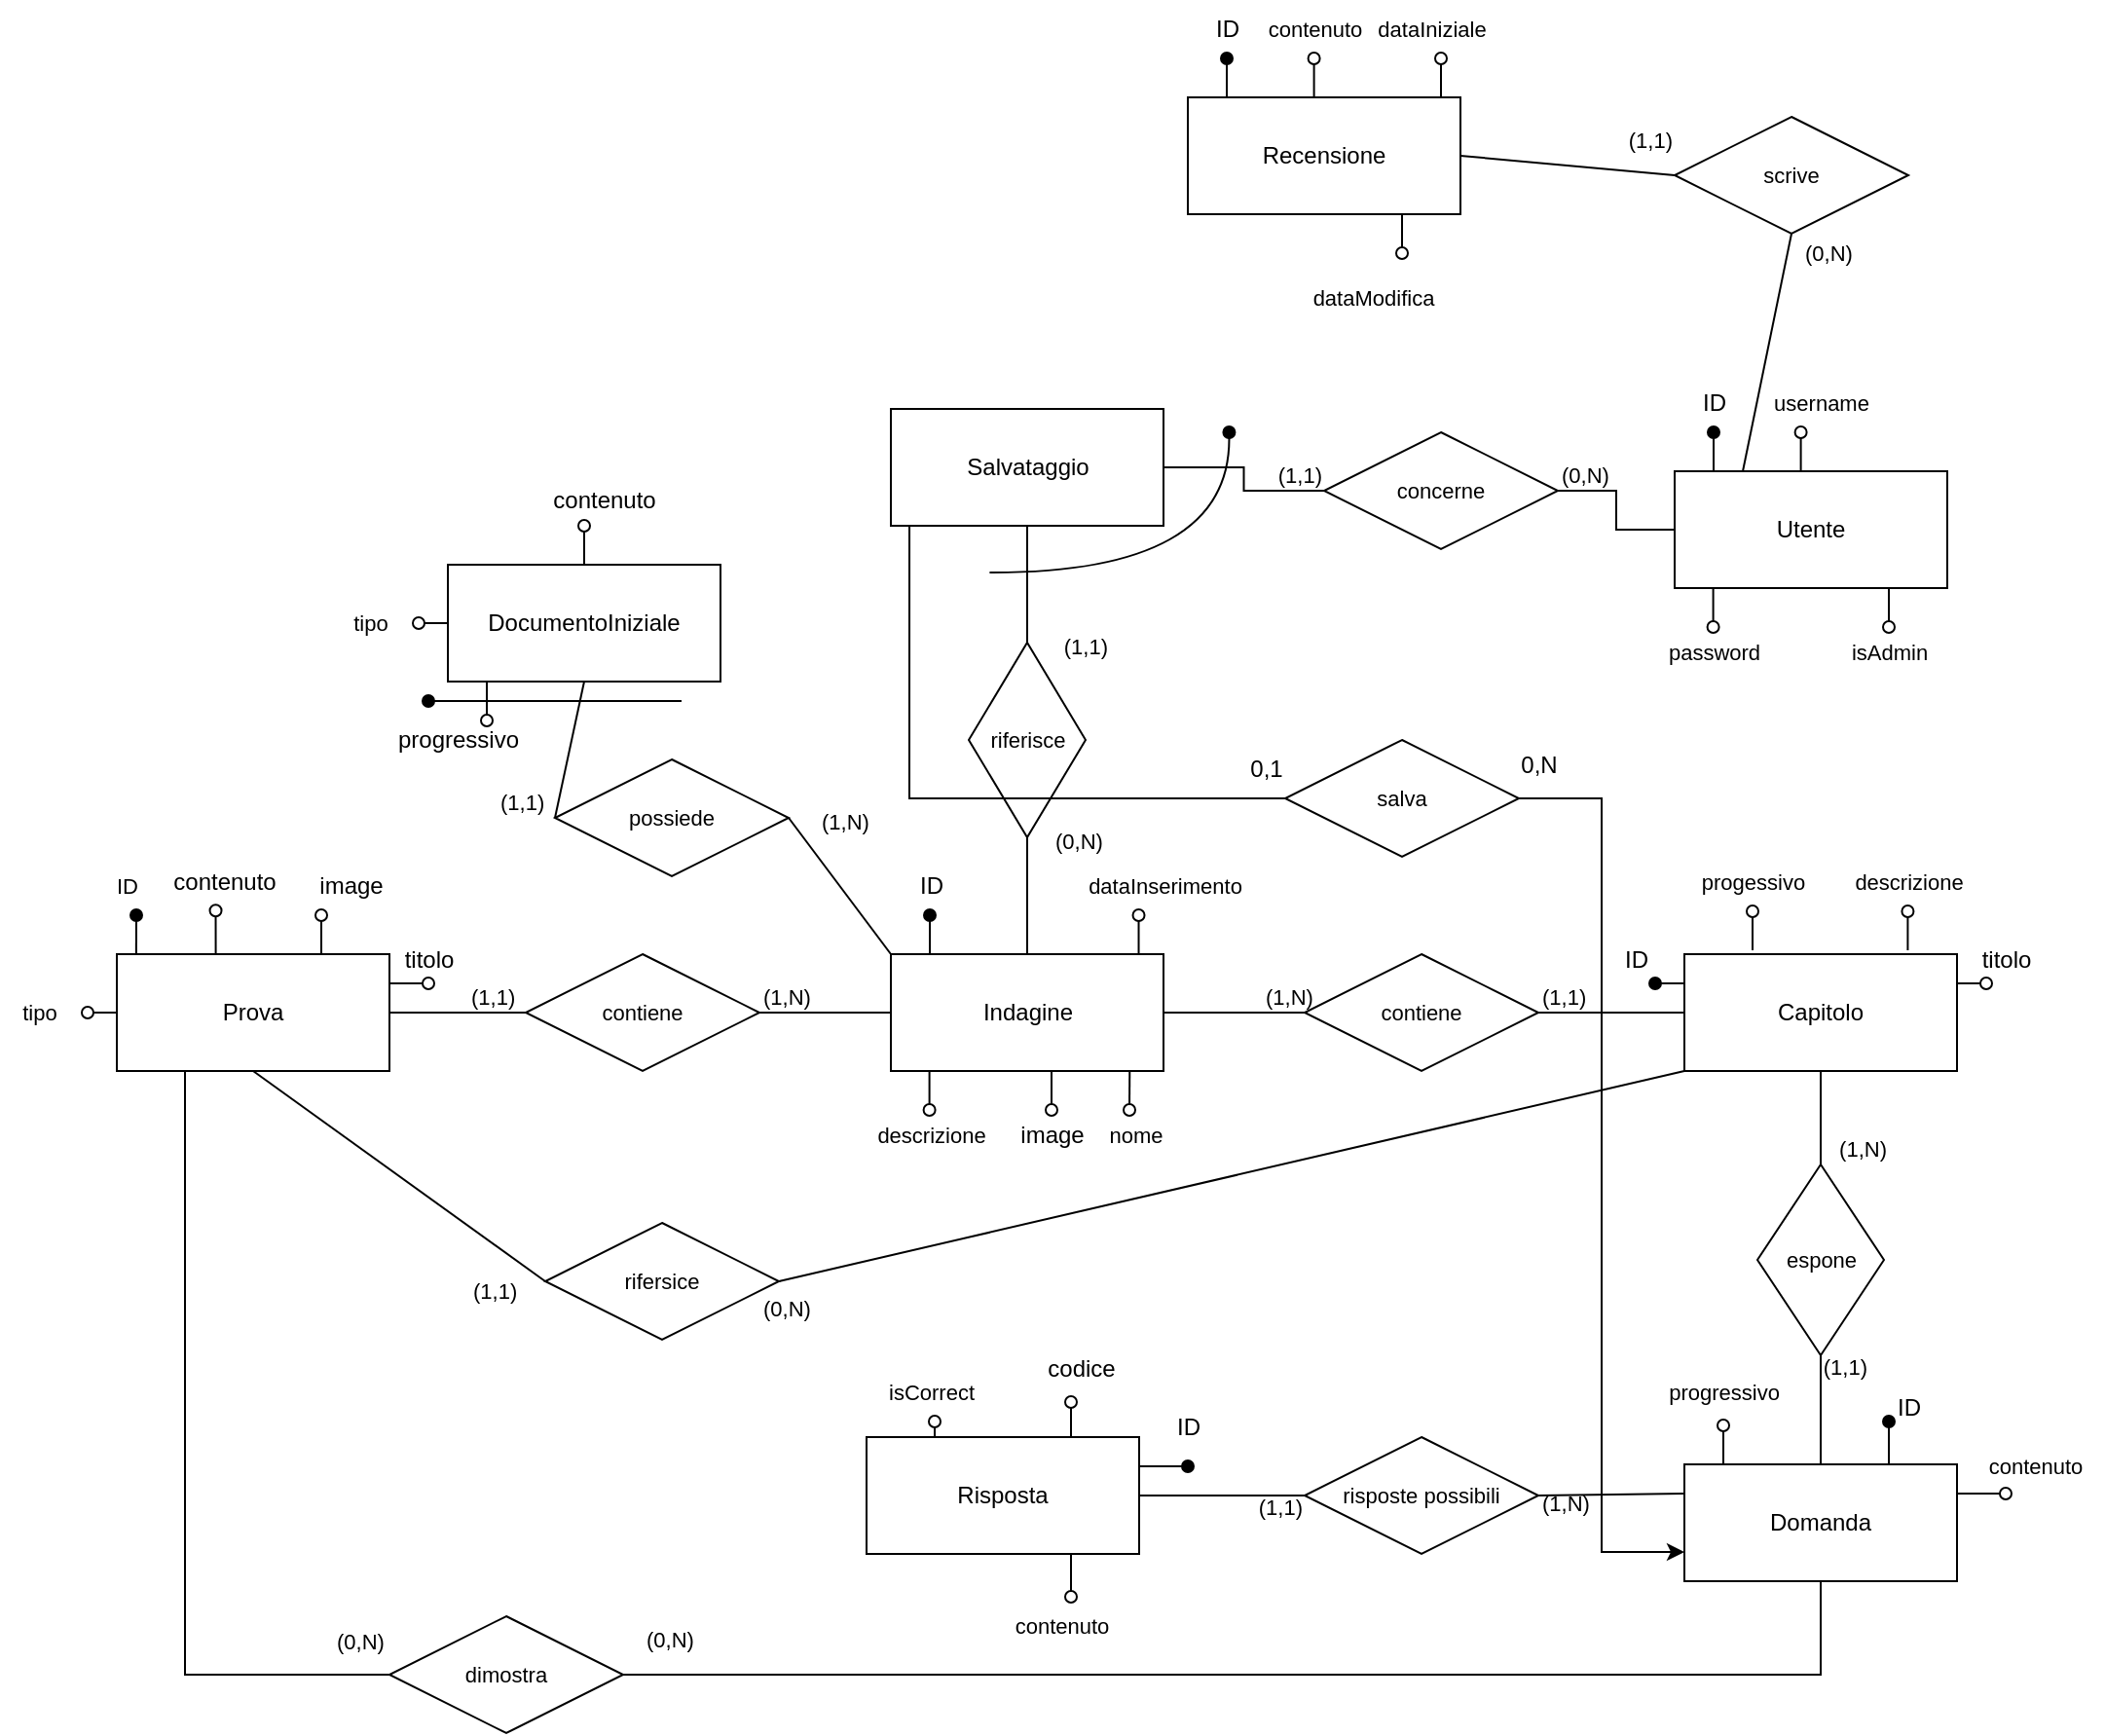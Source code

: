 <mxfile version="22.1.18" type="device">
  <diagram id="R2lEEEUBdFMjLlhIrx00" name="Page-1">
    <mxGraphModel dx="2355" dy="789" grid="1" gridSize="10" guides="1" tooltips="1" connect="1" arrows="1" fold="1" page="1" pageScale="1" pageWidth="850" pageHeight="1100" background="none" math="0" shadow="0" extFonts="Permanent Marker^https://fonts.googleapis.com/css?family=Permanent+Marker">
      <root>
        <mxCell id="0" />
        <mxCell id="1" parent="0" />
        <mxCell id="n5HG0VBlZ2yqzzz-11y6-12" style="rounded=0;orthogonalLoop=1;jettySize=auto;html=1;endArrow=oval;endFill=1;" parent="1" edge="1">
          <mxGeometry relative="1" as="geometry">
            <mxPoint x="670" y="392" as="targetPoint" />
            <mxPoint x="670" y="412" as="sourcePoint" />
          </mxGeometry>
        </mxCell>
        <mxCell id="n5HG0VBlZ2yqzzz-11y6-1" value="Utente" style="whiteSpace=wrap;html=1;align=center;" parent="1" vertex="1">
          <mxGeometry x="650" y="412" width="140" height="60" as="geometry" />
        </mxCell>
        <mxCell id="n5HG0VBlZ2yqzzz-11y6-13" value="ID" style="text;html=1;align=center;verticalAlign=middle;resizable=0;points=[];autosize=1;strokeColor=none;fillColor=none;" parent="1" vertex="1">
          <mxGeometry x="650" y="362" width="40" height="30" as="geometry" />
        </mxCell>
        <mxCell id="n5HG0VBlZ2yqzzz-11y6-15" style="rounded=0;orthogonalLoop=1;jettySize=auto;html=1;endArrow=oval;endFill=0;" parent="1" edge="1">
          <mxGeometry relative="1" as="geometry">
            <mxPoint x="714.8" y="392" as="targetPoint" />
            <mxPoint x="714.8" y="412" as="sourcePoint" />
          </mxGeometry>
        </mxCell>
        <mxCell id="n5HG0VBlZ2yqzzz-11y6-17" value="username" style="text;html=1;align=center;verticalAlign=middle;resizable=0;points=[];autosize=1;strokeColor=none;fillColor=none;fontSize=11;fontFamily=Helvetica;fontColor=default;" parent="1" vertex="1">
          <mxGeometry x="690" y="362" width="70" height="30" as="geometry" />
        </mxCell>
        <mxCell id="n5HG0VBlZ2yqzzz-11y6-20" style="rounded=0;orthogonalLoop=1;jettySize=auto;html=1;endArrow=oval;endFill=0;" parent="1" edge="1">
          <mxGeometry relative="1" as="geometry">
            <mxPoint x="669.8" y="492" as="targetPoint" />
            <mxPoint x="669.8" y="472" as="sourcePoint" />
          </mxGeometry>
        </mxCell>
        <mxCell id="n5HG0VBlZ2yqzzz-11y6-21" value="&lt;div&gt;password&lt;/div&gt;" style="text;html=1;align=center;verticalAlign=middle;resizable=0;points=[];autosize=1;strokeColor=none;fillColor=none;fontSize=11;fontFamily=Helvetica;fontColor=default;" parent="1" vertex="1">
          <mxGeometry x="635" y="490" width="70" height="30" as="geometry" />
        </mxCell>
        <mxCell id="n5HG0VBlZ2yqzzz-11y6-22" style="rounded=0;orthogonalLoop=1;jettySize=auto;html=1;endArrow=oval;endFill=0;" parent="1" edge="1">
          <mxGeometry relative="1" as="geometry">
            <mxPoint x="760" y="492" as="targetPoint" />
            <mxPoint x="760" y="472" as="sourcePoint" />
          </mxGeometry>
        </mxCell>
        <mxCell id="n5HG0VBlZ2yqzzz-11y6-23" value="isAdmin" style="text;html=1;align=center;verticalAlign=middle;resizable=0;points=[];autosize=1;strokeColor=none;fillColor=none;fontSize=11;fontFamily=Helvetica;fontColor=default;" parent="1" vertex="1">
          <mxGeometry x="730" y="490" width="60" height="30" as="geometry" />
        </mxCell>
        <mxCell id="n5HG0VBlZ2yqzzz-11y6-24" style="rounded=0;orthogonalLoop=1;jettySize=auto;html=1;endArrow=oval;endFill=1;" parent="1" edge="1">
          <mxGeometry relative="1" as="geometry">
            <mxPoint x="267.5" y="640" as="targetPoint" />
            <mxPoint x="267.5" y="660" as="sourcePoint" />
          </mxGeometry>
        </mxCell>
        <mxCell id="48Uhid8N3wwzaHbuXOkJ-1" style="edgeStyle=orthogonalEdgeStyle;rounded=0;orthogonalLoop=1;jettySize=auto;html=1;exitX=0.5;exitY=1;exitDx=0;exitDy=0;endArrow=oval;endFill=0;" parent="1" source="n5HG0VBlZ2yqzzz-11y6-25" edge="1">
          <mxGeometry relative="1" as="geometry">
            <mxPoint x="330" y="740" as="targetPoint" />
          </mxGeometry>
        </mxCell>
        <mxCell id="n5HG0VBlZ2yqzzz-11y6-25" value="Indagine" style="whiteSpace=wrap;html=1;align=center;" parent="1" vertex="1">
          <mxGeometry x="247.5" y="660" width="140" height="60" as="geometry" />
        </mxCell>
        <mxCell id="n5HG0VBlZ2yqzzz-11y6-26" value="ID" style="text;html=1;align=center;verticalAlign=middle;resizable=0;points=[];autosize=1;strokeColor=none;fillColor=none;" parent="1" vertex="1">
          <mxGeometry x="247.5" y="610" width="40" height="30" as="geometry" />
        </mxCell>
        <mxCell id="n5HG0VBlZ2yqzzz-11y6-27" style="rounded=0;orthogonalLoop=1;jettySize=auto;html=1;endArrow=oval;endFill=0;exitX=0.876;exitY=0.997;exitDx=0;exitDy=0;exitPerimeter=0;" parent="1" source="n5HG0VBlZ2yqzzz-11y6-25" edge="1">
          <mxGeometry relative="1" as="geometry">
            <mxPoint x="370" y="740" as="targetPoint" />
            <mxPoint x="353" y="720" as="sourcePoint" />
          </mxGeometry>
        </mxCell>
        <mxCell id="n5HG0VBlZ2yqzzz-11y6-28" value="nome" style="text;html=1;align=center;verticalAlign=middle;resizable=0;points=[];autosize=1;strokeColor=none;fillColor=none;fontSize=11;fontFamily=Helvetica;fontColor=default;" parent="1" vertex="1">
          <mxGeometry x="347.5" y="738" width="50" height="30" as="geometry" />
        </mxCell>
        <mxCell id="n5HG0VBlZ2yqzzz-11y6-31" style="rounded=0;orthogonalLoop=1;jettySize=auto;html=1;endArrow=oval;endFill=0;" parent="1" edge="1">
          <mxGeometry relative="1" as="geometry">
            <mxPoint x="267.3" y="740" as="targetPoint" />
            <mxPoint x="267.3" y="720" as="sourcePoint" />
          </mxGeometry>
        </mxCell>
        <mxCell id="n5HG0VBlZ2yqzzz-11y6-32" value="descrizione" style="text;html=1;align=center;verticalAlign=middle;resizable=0;points=[];autosize=1;strokeColor=none;fillColor=none;fontSize=11;fontFamily=Helvetica;fontColor=default;" parent="1" vertex="1">
          <mxGeometry x="227.5" y="738" width="80" height="30" as="geometry" />
        </mxCell>
        <mxCell id="n5HG0VBlZ2yqzzz-11y6-33" style="rounded=0;orthogonalLoop=1;jettySize=auto;html=1;endArrow=oval;endFill=0;" parent="1" edge="1">
          <mxGeometry relative="1" as="geometry">
            <mxPoint x="374.76" y="640" as="targetPoint" />
            <mxPoint x="374.76" y="660" as="sourcePoint" />
          </mxGeometry>
        </mxCell>
        <mxCell id="n5HG0VBlZ2yqzzz-11y6-34" value="dataInserimento" style="text;html=1;align=center;verticalAlign=middle;resizable=0;points=[];autosize=1;strokeColor=none;fillColor=none;fontSize=11;fontFamily=Helvetica;fontColor=default;" parent="1" vertex="1">
          <mxGeometry x="337.5" y="610" width="100" height="30" as="geometry" />
        </mxCell>
        <mxCell id="n5HG0VBlZ2yqzzz-11y6-116" style="edgeStyle=none;shape=connector;rounded=0;orthogonalLoop=1;jettySize=auto;html=1;exitX=0;exitY=0.5;exitDx=0;exitDy=0;entryX=1;entryY=0.5;entryDx=0;entryDy=0;labelBackgroundColor=default;strokeColor=default;align=center;verticalAlign=middle;fontFamily=Helvetica;fontSize=11;fontColor=default;endArrow=none;endFill=0;" parent="1" source="n5HG0VBlZ2yqzzz-11y6-35" target="n5HG0VBlZ2yqzzz-11y6-25" edge="1">
          <mxGeometry relative="1" as="geometry" />
        </mxCell>
        <mxCell id="n5HG0VBlZ2yqzzz-11y6-35" value="contiene" style="shape=rhombus;perimeter=rhombusPerimeter;whiteSpace=wrap;html=1;align=center;fontFamily=Helvetica;fontSize=11;fontColor=default;" parent="1" vertex="1">
          <mxGeometry x="460" y="660" width="120" height="60" as="geometry" />
        </mxCell>
        <mxCell id="n5HG0VBlZ2yqzzz-11y6-40" value="Capitolo" style="whiteSpace=wrap;html=1;align=center;" parent="1" vertex="1">
          <mxGeometry x="655" y="660" width="140" height="60" as="geometry" />
        </mxCell>
        <mxCell id="n5HG0VBlZ2yqzzz-11y6-42" style="rounded=0;orthogonalLoop=1;jettySize=auto;html=1;endArrow=oval;endFill=0;" parent="1" edge="1">
          <mxGeometry relative="1" as="geometry">
            <mxPoint x="690" y="638" as="targetPoint" />
            <mxPoint x="690" y="658" as="sourcePoint" />
          </mxGeometry>
        </mxCell>
        <mxCell id="n5HG0VBlZ2yqzzz-11y6-43" value="progessivo" style="text;html=1;align=center;verticalAlign=middle;resizable=0;points=[];autosize=1;strokeColor=none;fillColor=none;fontSize=11;fontFamily=Helvetica;fontColor=default;" parent="1" vertex="1">
          <mxGeometry x="650" y="608" width="80" height="30" as="geometry" />
        </mxCell>
        <mxCell id="n5HG0VBlZ2yqzzz-11y6-44" style="rounded=0;orthogonalLoop=1;jettySize=auto;html=1;endArrow=oval;endFill=0;" parent="1" edge="1">
          <mxGeometry relative="1" as="geometry">
            <mxPoint x="769.71" y="638" as="targetPoint" />
            <mxPoint x="769.71" y="658" as="sourcePoint" />
          </mxGeometry>
        </mxCell>
        <mxCell id="n5HG0VBlZ2yqzzz-11y6-45" value="descrizione" style="text;html=1;align=center;verticalAlign=middle;resizable=0;points=[];autosize=1;strokeColor=none;fillColor=none;fontSize=11;fontFamily=Helvetica;fontColor=default;" parent="1" vertex="1">
          <mxGeometry x="730" y="608" width="80" height="30" as="geometry" />
        </mxCell>
        <mxCell id="n5HG0VBlZ2yqzzz-11y6-48" value="" style="endArrow=none;html=1;rounded=0;labelBackgroundColor=default;strokeColor=default;align=center;verticalAlign=middle;fontFamily=Helvetica;fontSize=11;fontColor=default;shape=connector;exitX=1;exitY=0.5;exitDx=0;exitDy=0;entryX=0;entryY=0.5;entryDx=0;entryDy=0;" parent="1" source="n5HG0VBlZ2yqzzz-11y6-35" target="n5HG0VBlZ2yqzzz-11y6-40" edge="1">
          <mxGeometry relative="1" as="geometry">
            <mxPoint x="440" y="910" as="sourcePoint" />
            <mxPoint x="600" y="910" as="targetPoint" />
          </mxGeometry>
        </mxCell>
        <mxCell id="n5HG0VBlZ2yqzzz-11y6-49" value="(1,1)" style="resizable=0;html=1;whiteSpace=wrap;align=left;verticalAlign=bottom;fontFamily=Helvetica;fontSize=11;fontColor=default;" parent="n5HG0VBlZ2yqzzz-11y6-48" connectable="0" vertex="1">
          <mxGeometry x="-1" relative="1" as="geometry" />
        </mxCell>
        <mxCell id="n5HG0VBlZ2yqzzz-11y6-50" value="" style="resizable=0;html=1;whiteSpace=wrap;align=right;verticalAlign=bottom;fontFamily=Helvetica;fontSize=11;fontColor=default;" parent="n5HG0VBlZ2yqzzz-11y6-48" connectable="0" vertex="1">
          <mxGeometry x="1" relative="1" as="geometry" />
        </mxCell>
        <mxCell id="n5HG0VBlZ2yqzzz-11y6-52" style="rounded=0;orthogonalLoop=1;jettySize=auto;html=1;endArrow=oval;endFill=0;" parent="1" edge="1">
          <mxGeometry relative="1" as="geometry">
            <mxPoint x="675" y="902" as="targetPoint" />
            <mxPoint x="675" y="922" as="sourcePoint" />
          </mxGeometry>
        </mxCell>
        <mxCell id="n5HG0VBlZ2yqzzz-11y6-53" value="Domanda" style="whiteSpace=wrap;html=1;align=center;" parent="1" vertex="1">
          <mxGeometry x="655" y="922" width="140" height="60" as="geometry" />
        </mxCell>
        <mxCell id="n5HG0VBlZ2yqzzz-11y6-54" style="rounded=0;orthogonalLoop=1;jettySize=auto;html=1;endArrow=oval;endFill=0;exitX=1;exitY=0.25;exitDx=0;exitDy=0;" parent="1" source="n5HG0VBlZ2yqzzz-11y6-53" edge="1">
          <mxGeometry relative="1" as="geometry">
            <mxPoint x="820" y="937" as="targetPoint" />
            <mxPoint x="635" y="962" as="sourcePoint" />
          </mxGeometry>
        </mxCell>
        <mxCell id="n5HG0VBlZ2yqzzz-11y6-58" value="progressivo" style="text;html=1;align=center;verticalAlign=middle;resizable=0;points=[];autosize=1;strokeColor=none;fillColor=none;fontSize=11;fontFamily=Helvetica;fontColor=default;" parent="1" vertex="1">
          <mxGeometry x="635" y="870" width="80" height="30" as="geometry" />
        </mxCell>
        <mxCell id="n5HG0VBlZ2yqzzz-11y6-59" value="contenuto" style="text;html=1;align=center;verticalAlign=middle;resizable=0;points=[];autosize=1;strokeColor=none;fillColor=none;fontSize=11;fontFamily=Helvetica;fontColor=default;" parent="1" vertex="1">
          <mxGeometry x="800" y="908" width="70" height="30" as="geometry" />
        </mxCell>
        <mxCell id="n5HG0VBlZ2yqzzz-11y6-60" value="espone" style="shape=rhombus;perimeter=rhombusPerimeter;whiteSpace=wrap;html=1;align=center;fontFamily=Helvetica;fontSize=11;fontColor=default;direction=south;" parent="1" vertex="1">
          <mxGeometry x="692.5" y="768" width="65" height="98" as="geometry" />
        </mxCell>
        <mxCell id="n5HG0VBlZ2yqzzz-11y6-61" value="" style="endArrow=none;html=1;rounded=0;labelBackgroundColor=default;strokeColor=default;align=center;verticalAlign=middle;fontFamily=Helvetica;fontSize=11;fontColor=default;shape=connector;exitX=0.5;exitY=1;exitDx=0;exitDy=0;entryX=0;entryY=0.5;entryDx=0;entryDy=0;" parent="1" source="n5HG0VBlZ2yqzzz-11y6-40" target="n5HG0VBlZ2yqzzz-11y6-60" edge="1">
          <mxGeometry relative="1" as="geometry">
            <mxPoint x="630" y="750" as="sourcePoint" />
            <mxPoint x="702" y="750" as="targetPoint" />
          </mxGeometry>
        </mxCell>
        <mxCell id="n5HG0VBlZ2yqzzz-11y6-62" value="(1,N)" style="resizable=0;html=1;whiteSpace=wrap;align=right;verticalAlign=bottom;fontFamily=Helvetica;fontSize=11;fontColor=default;" parent="n5HG0VBlZ2yqzzz-11y6-61" connectable="0" vertex="1">
          <mxGeometry x="1" relative="1" as="geometry">
            <mxPoint x="35" as="offset" />
          </mxGeometry>
        </mxCell>
        <mxCell id="n5HG0VBlZ2yqzzz-11y6-63" value="" style="endArrow=none;html=1;rounded=0;labelBackgroundColor=default;strokeColor=default;align=center;verticalAlign=middle;fontFamily=Helvetica;fontSize=11;fontColor=default;shape=connector;exitX=1;exitY=0.5;exitDx=0;exitDy=0;entryX=0.5;entryY=0;entryDx=0;entryDy=0;" parent="1" source="n5HG0VBlZ2yqzzz-11y6-60" target="n5HG0VBlZ2yqzzz-11y6-53" edge="1">
          <mxGeometry relative="1" as="geometry">
            <mxPoint x="408" y="710" as="sourcePoint" />
            <mxPoint x="480" y="710" as="targetPoint" />
          </mxGeometry>
        </mxCell>
        <mxCell id="n5HG0VBlZ2yqzzz-11y6-64" value="(1,1)" style="resizable=0;html=1;whiteSpace=wrap;align=right;verticalAlign=bottom;fontFamily=Helvetica;fontSize=11;fontColor=default;" parent="n5HG0VBlZ2yqzzz-11y6-63" connectable="0" vertex="1">
          <mxGeometry x="1" relative="1" as="geometry">
            <mxPoint x="25" y="-42" as="offset" />
          </mxGeometry>
        </mxCell>
        <mxCell id="n5HG0VBlZ2yqzzz-11y6-66" style="rounded=0;orthogonalLoop=1;jettySize=auto;html=1;endArrow=oval;endFill=0;exitX=0.75;exitY=0;exitDx=0;exitDy=0;" parent="1" source="n5HG0VBlZ2yqzzz-11y6-67" edge="1">
          <mxGeometry relative="1" as="geometry">
            <mxPoint x="340" y="890" as="targetPoint" />
            <mxPoint x="255" y="908" as="sourcePoint" />
          </mxGeometry>
        </mxCell>
        <mxCell id="n5HG0VBlZ2yqzzz-11y6-67" value="Risposta" style="whiteSpace=wrap;html=1;align=center;" parent="1" vertex="1">
          <mxGeometry x="235" y="908" width="140" height="60" as="geometry" />
        </mxCell>
        <mxCell id="n5HG0VBlZ2yqzzz-11y6-68" value="codice" style="text;html=1;align=center;verticalAlign=middle;resizable=0;points=[];autosize=1;strokeColor=none;fillColor=none;" parent="1" vertex="1">
          <mxGeometry x="315" y="858" width="60" height="30" as="geometry" />
        </mxCell>
        <mxCell id="n5HG0VBlZ2yqzzz-11y6-71" style="rounded=0;orthogonalLoop=1;jettySize=auto;html=1;endArrow=oval;endFill=0;exitX=0.75;exitY=1;exitDx=0;exitDy=0;" parent="1" source="n5HG0VBlZ2yqzzz-11y6-67" edge="1">
          <mxGeometry relative="1" as="geometry">
            <mxPoint x="340" y="990" as="targetPoint" />
            <mxPoint x="254.8" y="968" as="sourcePoint" />
          </mxGeometry>
        </mxCell>
        <mxCell id="n5HG0VBlZ2yqzzz-11y6-72" value="contenuto" style="text;html=1;align=center;verticalAlign=middle;resizable=0;points=[];autosize=1;strokeColor=none;fillColor=none;fontSize=11;fontFamily=Helvetica;fontColor=default;" parent="1" vertex="1">
          <mxGeometry x="300" y="990" width="70" height="30" as="geometry" />
        </mxCell>
        <mxCell id="n5HG0VBlZ2yqzzz-11y6-83" style="edgeStyle=none;shape=connector;rounded=0;orthogonalLoop=1;jettySize=auto;html=1;exitX=0.25;exitY=0;exitDx=0;exitDy=0;labelBackgroundColor=default;strokeColor=default;align=center;verticalAlign=middle;fontFamily=Helvetica;fontSize=11;fontColor=default;endArrow=oval;endFill=0;" parent="1" source="n5HG0VBlZ2yqzzz-11y6-67" edge="1">
          <mxGeometry relative="1" as="geometry">
            <mxPoint x="270" y="900" as="targetPoint" />
          </mxGeometry>
        </mxCell>
        <mxCell id="n5HG0VBlZ2yqzzz-11y6-75" value="risposte possibili" style="shape=rhombus;perimeter=rhombusPerimeter;whiteSpace=wrap;html=1;align=center;fontFamily=Helvetica;fontSize=11;fontColor=default;" parent="1" vertex="1">
          <mxGeometry x="460" y="908" width="120" height="60" as="geometry" />
        </mxCell>
        <mxCell id="n5HG0VBlZ2yqzzz-11y6-76" value="&lt;div&gt;(1,1)&lt;/div&gt;" style="resizable=0;html=1;whiteSpace=wrap;align=right;verticalAlign=bottom;fontFamily=Helvetica;fontSize=11;fontColor=default;" parent="1" connectable="0" vertex="1">
          <mxGeometry x="460" y="952" as="geometry" />
        </mxCell>
        <mxCell id="n5HG0VBlZ2yqzzz-11y6-77" value="(1,N)" style="resizable=0;html=1;whiteSpace=wrap;align=left;verticalAlign=bottom;fontFamily=Helvetica;fontSize=11;fontColor=default;" parent="1" connectable="0" vertex="1">
          <mxGeometry x="580" y="950" as="geometry" />
        </mxCell>
        <mxCell id="n5HG0VBlZ2yqzzz-11y6-78" value="" style="endArrow=none;html=1;rounded=0;labelBackgroundColor=default;strokeColor=default;align=center;verticalAlign=middle;fontFamily=Helvetica;fontSize=11;fontColor=default;shape=connector;exitX=1;exitY=0.5;exitDx=0;exitDy=0;entryX=0;entryY=0.5;entryDx=0;entryDy=0;" parent="1" source="n5HG0VBlZ2yqzzz-11y6-67" target="n5HG0VBlZ2yqzzz-11y6-75" edge="1">
          <mxGeometry relative="1" as="geometry">
            <mxPoint x="398" y="700" as="sourcePoint" />
            <mxPoint x="470" y="700" as="targetPoint" />
          </mxGeometry>
        </mxCell>
        <mxCell id="n5HG0VBlZ2yqzzz-11y6-79" value="" style="resizable=0;html=1;whiteSpace=wrap;align=right;verticalAlign=bottom;fontFamily=Helvetica;fontSize=11;fontColor=default;" parent="n5HG0VBlZ2yqzzz-11y6-78" connectable="0" vertex="1">
          <mxGeometry x="1" relative="1" as="geometry" />
        </mxCell>
        <mxCell id="n5HG0VBlZ2yqzzz-11y6-80" value="" style="endArrow=none;html=1;rounded=0;labelBackgroundColor=default;strokeColor=default;align=center;verticalAlign=middle;fontFamily=Helvetica;fontSize=11;fontColor=default;shape=connector;exitX=0;exitY=0.25;exitDx=0;exitDy=0;entryX=1;entryY=0.5;entryDx=0;entryDy=0;" parent="1" source="n5HG0VBlZ2yqzzz-11y6-53" target="n5HG0VBlZ2yqzzz-11y6-75" edge="1">
          <mxGeometry relative="1" as="geometry">
            <mxPoint x="385" y="948" as="sourcePoint" />
            <mxPoint x="470" y="960" as="targetPoint" />
          </mxGeometry>
        </mxCell>
        <mxCell id="n5HG0VBlZ2yqzzz-11y6-81" value="" style="resizable=0;html=1;whiteSpace=wrap;align=right;verticalAlign=bottom;fontFamily=Helvetica;fontSize=11;fontColor=default;" parent="n5HG0VBlZ2yqzzz-11y6-80" connectable="0" vertex="1">
          <mxGeometry x="1" relative="1" as="geometry" />
        </mxCell>
        <mxCell id="n5HG0VBlZ2yqzzz-11y6-84" value="isCorrect" style="text;html=1;align=center;verticalAlign=middle;resizable=0;points=[];autosize=1;strokeColor=none;fillColor=none;fontSize=11;fontFamily=Helvetica;fontColor=default;" parent="1" vertex="1">
          <mxGeometry x="232.5" y="870" width="70" height="30" as="geometry" />
        </mxCell>
        <mxCell id="n5HG0VBlZ2yqzzz-11y6-86" value="Salvataggio" style="whiteSpace=wrap;html=1;align=center;" parent="1" vertex="1">
          <mxGeometry x="247.5" y="380" width="140" height="60" as="geometry" />
        </mxCell>
        <mxCell id="n5HG0VBlZ2yqzzz-11y6-94" style="edgeStyle=none;shape=connector;rounded=0;orthogonalLoop=1;jettySize=auto;html=1;exitX=1;exitY=0.5;exitDx=0;exitDy=0;entryX=0.5;entryY=0;entryDx=0;entryDy=0;labelBackgroundColor=default;strokeColor=default;align=center;verticalAlign=middle;fontFamily=Helvetica;fontSize=11;fontColor=default;endArrow=none;endFill=0;" parent="1" source="n5HG0VBlZ2yqzzz-11y6-91" target="n5HG0VBlZ2yqzzz-11y6-25" edge="1">
          <mxGeometry relative="1" as="geometry" />
        </mxCell>
        <mxCell id="n5HG0VBlZ2yqzzz-11y6-95" style="edgeStyle=none;shape=connector;rounded=0;orthogonalLoop=1;jettySize=auto;html=1;exitX=0;exitY=0.5;exitDx=0;exitDy=0;entryX=0.5;entryY=1;entryDx=0;entryDy=0;labelBackgroundColor=default;strokeColor=default;align=center;verticalAlign=middle;fontFamily=Helvetica;fontSize=11;fontColor=default;endArrow=none;endFill=0;" parent="1" source="n5HG0VBlZ2yqzzz-11y6-91" target="n5HG0VBlZ2yqzzz-11y6-86" edge="1">
          <mxGeometry relative="1" as="geometry" />
        </mxCell>
        <mxCell id="n5HG0VBlZ2yqzzz-11y6-91" value="riferisce" style="shape=rhombus;perimeter=rhombusPerimeter;whiteSpace=wrap;html=1;align=center;fontFamily=Helvetica;fontSize=11;fontColor=default;direction=south;" parent="1" vertex="1">
          <mxGeometry x="287.5" y="500" width="60" height="100" as="geometry" />
        </mxCell>
        <mxCell id="n5HG0VBlZ2yqzzz-11y6-92" value="(1,1)" style="resizable=0;html=1;whiteSpace=wrap;align=right;verticalAlign=bottom;fontFamily=Helvetica;fontSize=11;fontColor=default;" parent="1" connectable="0" vertex="1">
          <mxGeometry x="360" y="510" as="geometry" />
        </mxCell>
        <mxCell id="n5HG0VBlZ2yqzzz-11y6-93" value="(0,N)" style="resizable=0;html=1;whiteSpace=wrap;align=left;verticalAlign=bottom;fontFamily=Helvetica;fontSize=11;fontColor=default;" parent="1" connectable="0" vertex="1">
          <mxGeometry x="330" y="610" as="geometry" />
        </mxCell>
        <mxCell id="n5HG0VBlZ2yqzzz-11y6-99" style="edgeStyle=orthogonalEdgeStyle;shape=connector;rounded=0;orthogonalLoop=1;jettySize=auto;html=1;exitX=0;exitY=0.5;exitDx=0;exitDy=0;entryX=1;entryY=0.5;entryDx=0;entryDy=0;labelBackgroundColor=default;strokeColor=default;align=center;verticalAlign=middle;fontFamily=Helvetica;fontSize=11;fontColor=default;endArrow=none;endFill=0;" parent="1" source="n5HG0VBlZ2yqzzz-11y6-96" target="n5HG0VBlZ2yqzzz-11y6-86" edge="1">
          <mxGeometry relative="1" as="geometry" />
        </mxCell>
        <mxCell id="n5HG0VBlZ2yqzzz-11y6-100" style="edgeStyle=orthogonalEdgeStyle;shape=connector;rounded=0;orthogonalLoop=1;jettySize=auto;html=1;exitX=1;exitY=0.5;exitDx=0;exitDy=0;entryX=0;entryY=0.5;entryDx=0;entryDy=0;labelBackgroundColor=default;strokeColor=default;align=center;verticalAlign=middle;fontFamily=Helvetica;fontSize=11;fontColor=default;endArrow=none;endFill=0;" parent="1" source="n5HG0VBlZ2yqzzz-11y6-96" target="n5HG0VBlZ2yqzzz-11y6-1" edge="1">
          <mxGeometry relative="1" as="geometry" />
        </mxCell>
        <mxCell id="n5HG0VBlZ2yqzzz-11y6-96" value="concerne" style="shape=rhombus;perimeter=rhombusPerimeter;whiteSpace=wrap;html=1;align=center;fontFamily=Helvetica;fontSize=11;fontColor=default;" parent="1" vertex="1">
          <mxGeometry x="470" y="392" width="120" height="60" as="geometry" />
        </mxCell>
        <mxCell id="n5HG0VBlZ2yqzzz-11y6-97" value="(1,1)" style="resizable=0;html=1;whiteSpace=wrap;align=right;verticalAlign=bottom;fontFamily=Helvetica;fontSize=11;fontColor=default;" parent="1" connectable="0" vertex="1">
          <mxGeometry x="470" y="422" as="geometry" />
        </mxCell>
        <mxCell id="n5HG0VBlZ2yqzzz-11y6-98" value="(0,N)" style="resizable=0;html=1;whiteSpace=wrap;align=left;verticalAlign=bottom;fontFamily=Helvetica;fontSize=11;fontColor=default;" parent="1" connectable="0" vertex="1">
          <mxGeometry x="590" y="422" as="geometry" />
        </mxCell>
        <mxCell id="n5HG0VBlZ2yqzzz-11y6-102" value="" style="endArrow=oval;html=1;rounded=0;labelBackgroundColor=default;strokeColor=default;align=center;verticalAlign=middle;fontFamily=Helvetica;fontSize=11;fontColor=default;shape=connector;edgeStyle=orthogonalEdgeStyle;curved=1;endFill=1;" parent="1" edge="1">
          <mxGeometry relative="1" as="geometry">
            <mxPoint x="298.21" y="464" as="sourcePoint" />
            <mxPoint x="421.21" y="392" as="targetPoint" />
          </mxGeometry>
        </mxCell>
        <mxCell id="n5HG0VBlZ2yqzzz-11y6-134" style="edgeStyle=none;shape=connector;rounded=0;orthogonalLoop=1;jettySize=auto;html=1;exitX=0.071;exitY=0.011;exitDx=0;exitDy=0;labelBackgroundColor=default;strokeColor=default;align=center;verticalAlign=middle;fontFamily=Helvetica;fontSize=11;fontColor=default;endArrow=oval;endFill=1;exitPerimeter=0;" parent="1" source="n5HG0VBlZ2yqzzz-11y6-107" edge="1">
          <mxGeometry relative="1" as="geometry">
            <mxPoint x="-140" y="640" as="targetPoint" />
          </mxGeometry>
        </mxCell>
        <mxCell id="DzBBNSqWi5gjIEi5yH6b-2" style="edgeStyle=orthogonalEdgeStyle;rounded=0;orthogonalLoop=1;jettySize=auto;html=1;exitX=0.5;exitY=0;exitDx=0;exitDy=0;endArrow=oval;endFill=0;entryX=0.447;entryY=0.987;entryDx=0;entryDy=0;entryPerimeter=0;" parent="1" source="n5HG0VBlZ2yqzzz-11y6-107" target="DzBBNSqWi5gjIEi5yH6b-3" edge="1">
          <mxGeometry relative="1" as="geometry">
            <mxPoint x="-79.8" y="640" as="targetPoint" />
          </mxGeometry>
        </mxCell>
        <mxCell id="DzBBNSqWi5gjIEi5yH6b-5" style="edgeStyle=orthogonalEdgeStyle;rounded=0;orthogonalLoop=1;jettySize=auto;html=1;exitX=0.75;exitY=0;exitDx=0;exitDy=0;endArrow=oval;endFill=0;" parent="1" source="n5HG0VBlZ2yqzzz-11y6-107" edge="1">
          <mxGeometry relative="1" as="geometry">
            <mxPoint x="-45" y="640" as="targetPoint" />
          </mxGeometry>
        </mxCell>
        <mxCell id="n5HG0VBlZ2yqzzz-11y6-107" value="Prova" style="whiteSpace=wrap;html=1;align=center;" parent="1" vertex="1">
          <mxGeometry x="-150" y="660" width="140" height="60" as="geometry" />
        </mxCell>
        <mxCell id="n5HG0VBlZ2yqzzz-11y6-109" style="rounded=0;orthogonalLoop=1;jettySize=auto;html=1;endArrow=oval;endFill=0;exitX=0;exitY=0.5;exitDx=0;exitDy=0;" parent="1" source="n5HG0VBlZ2yqzzz-11y6-107" edge="1">
          <mxGeometry relative="1" as="geometry">
            <mxPoint x="-165" y="690" as="targetPoint" />
            <mxPoint x="-165" y="710" as="sourcePoint" />
          </mxGeometry>
        </mxCell>
        <mxCell id="n5HG0VBlZ2yqzzz-11y6-110" value="tipo" style="text;html=1;align=center;verticalAlign=middle;resizable=0;points=[];autosize=1;strokeColor=none;fillColor=none;fontSize=11;fontFamily=Helvetica;fontColor=default;" parent="1" vertex="1">
          <mxGeometry x="-210" y="675" width="40" height="30" as="geometry" />
        </mxCell>
        <mxCell id="n5HG0VBlZ2yqzzz-11y6-117" value="(1,N)" style="resizable=0;html=1;whiteSpace=wrap;align=left;verticalAlign=bottom;fontFamily=Helvetica;fontSize=11;fontColor=default;" parent="1" connectable="0" vertex="1">
          <mxGeometry x="437.5" y="690" as="geometry" />
        </mxCell>
        <mxCell id="n5HG0VBlZ2yqzzz-11y6-121" style="edgeStyle=none;shape=connector;rounded=0;orthogonalLoop=1;jettySize=auto;html=1;exitX=0;exitY=0.5;exitDx=0;exitDy=0;entryX=1;entryY=0.5;entryDx=0;entryDy=0;labelBackgroundColor=default;strokeColor=default;align=center;verticalAlign=middle;fontFamily=Helvetica;fontSize=11;fontColor=default;endArrow=none;endFill=0;" parent="1" source="n5HG0VBlZ2yqzzz-11y6-118" target="n5HG0VBlZ2yqzzz-11y6-107" edge="1">
          <mxGeometry relative="1" as="geometry" />
        </mxCell>
        <mxCell id="n5HG0VBlZ2yqzzz-11y6-122" style="edgeStyle=none;shape=connector;rounded=0;orthogonalLoop=1;jettySize=auto;html=1;exitX=1;exitY=0.5;exitDx=0;exitDy=0;entryX=0;entryY=0.5;entryDx=0;entryDy=0;labelBackgroundColor=default;strokeColor=default;align=center;verticalAlign=middle;fontFamily=Helvetica;fontSize=11;fontColor=default;endArrow=none;endFill=0;" parent="1" source="n5HG0VBlZ2yqzzz-11y6-118" target="n5HG0VBlZ2yqzzz-11y6-25" edge="1">
          <mxGeometry relative="1" as="geometry" />
        </mxCell>
        <mxCell id="n5HG0VBlZ2yqzzz-11y6-118" value="contiene" style="shape=rhombus;perimeter=rhombusPerimeter;whiteSpace=wrap;html=1;align=center;fontFamily=Helvetica;fontSize=11;fontColor=default;" parent="1" vertex="1">
          <mxGeometry x="60" y="660" width="120" height="60" as="geometry" />
        </mxCell>
        <mxCell id="n5HG0VBlZ2yqzzz-11y6-119" value="(1,N)" style="resizable=0;html=1;whiteSpace=wrap;align=left;verticalAlign=bottom;fontFamily=Helvetica;fontSize=11;fontColor=default;" parent="1" connectable="0" vertex="1">
          <mxGeometry x="180" y="690" as="geometry" />
        </mxCell>
        <mxCell id="n5HG0VBlZ2yqzzz-11y6-120" value="(1,1)" style="resizable=0;html=1;whiteSpace=wrap;align=left;verticalAlign=bottom;fontFamily=Helvetica;fontSize=11;fontColor=default;" parent="1" connectable="0" vertex="1">
          <mxGeometry x="30" y="690" as="geometry" />
        </mxCell>
        <mxCell id="n5HG0VBlZ2yqzzz-11y6-130" style="edgeStyle=none;shape=connector;rounded=0;orthogonalLoop=1;jettySize=auto;html=1;exitX=1;exitY=0.5;exitDx=0;exitDy=0;entryX=0;entryY=1;entryDx=0;entryDy=0;labelBackgroundColor=default;strokeColor=default;align=center;verticalAlign=middle;fontFamily=Helvetica;fontSize=11;fontColor=default;endArrow=none;endFill=0;" parent="1" source="n5HG0VBlZ2yqzzz-11y6-127" target="n5HG0VBlZ2yqzzz-11y6-40" edge="1">
          <mxGeometry relative="1" as="geometry" />
        </mxCell>
        <mxCell id="n5HG0VBlZ2yqzzz-11y6-131" style="edgeStyle=none;shape=connector;rounded=0;orthogonalLoop=1;jettySize=auto;html=1;exitX=0;exitY=0.5;exitDx=0;exitDy=0;entryX=0.5;entryY=1;entryDx=0;entryDy=0;labelBackgroundColor=default;strokeColor=default;align=center;verticalAlign=middle;fontFamily=Helvetica;fontSize=11;fontColor=default;endArrow=none;endFill=0;" parent="1" source="n5HG0VBlZ2yqzzz-11y6-127" target="n5HG0VBlZ2yqzzz-11y6-107" edge="1">
          <mxGeometry relative="1" as="geometry" />
        </mxCell>
        <mxCell id="n5HG0VBlZ2yqzzz-11y6-127" value="rifersice" style="shape=rhombus;perimeter=rhombusPerimeter;whiteSpace=wrap;html=1;align=center;fontFamily=Helvetica;fontSize=11;fontColor=default;" parent="1" vertex="1">
          <mxGeometry x="70" y="798" width="120" height="60" as="geometry" />
        </mxCell>
        <mxCell id="n5HG0VBlZ2yqzzz-11y6-128" value="(0,N)" style="resizable=0;html=1;whiteSpace=wrap;align=left;verticalAlign=bottom;fontFamily=Helvetica;fontSize=11;fontColor=default;" parent="1" connectable="0" vertex="1">
          <mxGeometry x="180" y="850" as="geometry" />
        </mxCell>
        <mxCell id="n5HG0VBlZ2yqzzz-11y6-129" value="(1,1)" style="resizable=0;html=1;whiteSpace=wrap;align=left;verticalAlign=bottom;fontFamily=Helvetica;fontSize=11;fontColor=default;" parent="1" connectable="0" vertex="1">
          <mxGeometry x="30" y="840" as="geometry">
            <mxPoint x="1" y="1" as="offset" />
          </mxGeometry>
        </mxCell>
        <mxCell id="n5HG0VBlZ2yqzzz-11y6-135" value="ID" style="text;html=1;align=center;verticalAlign=middle;resizable=0;points=[];autosize=1;strokeColor=none;fillColor=none;fontSize=11;fontFamily=Helvetica;fontColor=default;" parent="1" vertex="1">
          <mxGeometry x="-160" y="610" width="30" height="30" as="geometry" />
        </mxCell>
        <mxCell id="GtQ7SUEKPps902OJ3AYo-8" style="edgeStyle=orthogonalEdgeStyle;rounded=0;orthogonalLoop=1;jettySize=auto;html=1;exitX=0.5;exitY=0;exitDx=0;exitDy=0;endArrow=oval;endFill=0;" parent="1" source="GtQ7SUEKPps902OJ3AYo-4" edge="1">
          <mxGeometry relative="1" as="geometry">
            <mxPoint x="90" y="440" as="targetPoint" />
            <Array as="points">
              <mxPoint x="90" y="450" />
              <mxPoint x="90" y="450" />
            </Array>
          </mxGeometry>
        </mxCell>
        <mxCell id="GtQ7SUEKPps902OJ3AYo-4" value="DocumentoIniziale" style="whiteSpace=wrap;html=1;align=center;" parent="1" vertex="1">
          <mxGeometry x="20" y="460" width="140" height="60" as="geometry" />
        </mxCell>
        <mxCell id="GtQ7SUEKPps902OJ3AYo-5" style="rounded=0;orthogonalLoop=1;jettySize=auto;html=1;endArrow=oval;endFill=0;exitX=0;exitY=0.5;exitDx=0;exitDy=0;" parent="1" source="GtQ7SUEKPps902OJ3AYo-4" edge="1">
          <mxGeometry relative="1" as="geometry">
            <mxPoint x="5" y="490" as="targetPoint" />
            <mxPoint x="5" y="510" as="sourcePoint" />
          </mxGeometry>
        </mxCell>
        <mxCell id="GtQ7SUEKPps902OJ3AYo-6" value="tipo" style="text;html=1;align=center;verticalAlign=middle;resizable=0;points=[];autosize=1;strokeColor=none;fillColor=none;fontSize=11;fontFamily=Helvetica;fontColor=default;" parent="1" vertex="1">
          <mxGeometry x="-40" y="475" width="40" height="30" as="geometry" />
        </mxCell>
        <mxCell id="GtQ7SUEKPps902OJ3AYo-7" value="progressivo" style="text;html=1;align=center;verticalAlign=middle;resizable=0;points=[];autosize=1;strokeColor=none;fillColor=none;" parent="1" vertex="1">
          <mxGeometry x="-20" y="535" width="90" height="30" as="geometry" />
        </mxCell>
        <mxCell id="GtQ7SUEKPps902OJ3AYo-10" value="contenuto" style="text;html=1;align=center;verticalAlign=middle;resizable=0;points=[];autosize=1;strokeColor=none;fillColor=none;" parent="1" vertex="1">
          <mxGeometry x="60" y="412" width="80" height="30" as="geometry" />
        </mxCell>
        <mxCell id="GtQ7SUEKPps902OJ3AYo-14" style="rounded=0;orthogonalLoop=1;jettySize=auto;html=1;exitX=0;exitY=0.5;exitDx=0;exitDy=0;entryX=0.5;entryY=1;entryDx=0;entryDy=0;endArrow=none;endFill=0;" parent="1" source="GtQ7SUEKPps902OJ3AYo-11" target="GtQ7SUEKPps902OJ3AYo-4" edge="1">
          <mxGeometry relative="1" as="geometry" />
        </mxCell>
        <mxCell id="GtQ7SUEKPps902OJ3AYo-15" style="rounded=0;orthogonalLoop=1;jettySize=auto;html=1;exitX=1;exitY=0.5;exitDx=0;exitDy=0;entryX=0;entryY=0;entryDx=0;entryDy=0;endArrow=none;endFill=0;" parent="1" source="GtQ7SUEKPps902OJ3AYo-11" target="n5HG0VBlZ2yqzzz-11y6-25" edge="1">
          <mxGeometry relative="1" as="geometry" />
        </mxCell>
        <mxCell id="GtQ7SUEKPps902OJ3AYo-11" value="possiede" style="shape=rhombus;perimeter=rhombusPerimeter;whiteSpace=wrap;html=1;align=center;fontFamily=Helvetica;fontSize=11;fontColor=default;" parent="1" vertex="1">
          <mxGeometry x="75" y="560" width="120" height="60" as="geometry" />
        </mxCell>
        <mxCell id="GtQ7SUEKPps902OJ3AYo-12" value="(1,N)" style="resizable=0;html=1;whiteSpace=wrap;align=left;verticalAlign=bottom;fontFamily=Helvetica;fontSize=11;fontColor=default;" parent="1" connectable="0" vertex="1">
          <mxGeometry x="210" y="600" as="geometry" />
        </mxCell>
        <mxCell id="GtQ7SUEKPps902OJ3AYo-13" value="(1,1)" style="resizable=0;html=1;whiteSpace=wrap;align=left;verticalAlign=bottom;fontFamily=Helvetica;fontSize=11;fontColor=default;direction=south;" parent="1" connectable="0" vertex="1">
          <mxGeometry x="45" y="590" as="geometry" />
        </mxCell>
        <mxCell id="GtQ7SUEKPps902OJ3AYo-17" style="edgeStyle=orthogonalEdgeStyle;rounded=0;orthogonalLoop=1;jettySize=auto;html=1;exitX=0.25;exitY=1;exitDx=0;exitDy=0;endArrow=oval;endFill=0;" parent="1" source="GtQ7SUEKPps902OJ3AYo-4" edge="1">
          <mxGeometry relative="1" as="geometry">
            <mxPoint x="40" y="540" as="targetPoint" />
            <mxPoint x="100" y="470" as="sourcePoint" />
            <Array as="points">
              <mxPoint x="40" y="520" />
              <mxPoint x="40" y="531" />
              <mxPoint x="40" y="531" />
            </Array>
          </mxGeometry>
        </mxCell>
        <mxCell id="GtQ7SUEKPps902OJ3AYo-18" style="edgeStyle=none;shape=connector;rounded=0;orthogonalLoop=1;jettySize=auto;html=1;labelBackgroundColor=default;strokeColor=default;align=center;verticalAlign=middle;fontFamily=Helvetica;fontSize=11;fontColor=default;endArrow=oval;endFill=1;" parent="1" edge="1">
          <mxGeometry relative="1" as="geometry">
            <mxPoint x="140" y="530" as="sourcePoint" />
            <mxPoint x="10" y="530" as="targetPoint" />
          </mxGeometry>
        </mxCell>
        <mxCell id="GtQ7SUEKPps902OJ3AYo-19" style="rounded=0;orthogonalLoop=1;jettySize=auto;html=1;endArrow=oval;endFill=1;" parent="1" edge="1">
          <mxGeometry relative="1" as="geometry">
            <mxPoint x="420" y="200" as="targetPoint" />
            <mxPoint x="420" y="220" as="sourcePoint" />
          </mxGeometry>
        </mxCell>
        <mxCell id="GtQ7SUEKPps902OJ3AYo-20" value="Recensione" style="whiteSpace=wrap;html=1;align=center;" parent="1" vertex="1">
          <mxGeometry x="400" y="220" width="140" height="60" as="geometry" />
        </mxCell>
        <mxCell id="GtQ7SUEKPps902OJ3AYo-21" value="ID" style="text;html=1;align=center;verticalAlign=middle;resizable=0;points=[];autosize=1;strokeColor=none;fillColor=none;" parent="1" vertex="1">
          <mxGeometry x="400" y="170" width="40" height="30" as="geometry" />
        </mxCell>
        <mxCell id="GtQ7SUEKPps902OJ3AYo-22" style="rounded=0;orthogonalLoop=1;jettySize=auto;html=1;endArrow=oval;endFill=0;" parent="1" edge="1">
          <mxGeometry relative="1" as="geometry">
            <mxPoint x="464.8" y="200" as="targetPoint" />
            <mxPoint x="464.8" y="220" as="sourcePoint" />
          </mxGeometry>
        </mxCell>
        <mxCell id="GtQ7SUEKPps902OJ3AYo-23" value="contenuto" style="text;html=1;align=center;verticalAlign=middle;resizable=0;points=[];autosize=1;strokeColor=none;fillColor=none;fontSize=11;fontFamily=Helvetica;fontColor=default;" parent="1" vertex="1">
          <mxGeometry x="430" y="170" width="70" height="30" as="geometry" />
        </mxCell>
        <mxCell id="GtQ7SUEKPps902OJ3AYo-24" style="rounded=0;orthogonalLoop=1;jettySize=auto;html=1;endArrow=oval;endFill=0;" parent="1" edge="1">
          <mxGeometry relative="1" as="geometry">
            <mxPoint x="530" y="200" as="targetPoint" />
            <mxPoint x="530" y="220" as="sourcePoint" />
          </mxGeometry>
        </mxCell>
        <mxCell id="GtQ7SUEKPps902OJ3AYo-25" value="dataIniziale" style="text;html=1;align=center;verticalAlign=middle;resizable=0;points=[];autosize=1;strokeColor=none;fillColor=none;fontSize=11;fontFamily=Helvetica;fontColor=default;" parent="1" vertex="1">
          <mxGeometry x="485" y="170" width="80" height="30" as="geometry" />
        </mxCell>
        <mxCell id="GtQ7SUEKPps902OJ3AYo-28" style="rounded=0;orthogonalLoop=1;jettySize=auto;html=1;endArrow=oval;endFill=0;" parent="1" edge="1">
          <mxGeometry relative="1" as="geometry">
            <mxPoint x="510" y="300" as="targetPoint" />
            <mxPoint x="510" y="280" as="sourcePoint" />
          </mxGeometry>
        </mxCell>
        <mxCell id="GtQ7SUEKPps902OJ3AYo-29" value="dataModifica" style="text;html=1;align=center;verticalAlign=middle;resizable=0;points=[];autosize=1;strokeColor=none;fillColor=none;fontSize=11;fontFamily=Helvetica;fontColor=default;" parent="1" vertex="1">
          <mxGeometry x="450" y="308" width="90" height="30" as="geometry" />
        </mxCell>
        <mxCell id="GtQ7SUEKPps902OJ3AYo-30" value="scrive" style="shape=rhombus;perimeter=rhombusPerimeter;whiteSpace=wrap;html=1;align=center;fontFamily=Helvetica;fontSize=11;fontColor=default;" parent="1" vertex="1">
          <mxGeometry x="650" y="230" width="120" height="60" as="geometry" />
        </mxCell>
        <mxCell id="GtQ7SUEKPps902OJ3AYo-31" value="(1,1)" style="resizable=0;html=1;whiteSpace=wrap;align=right;verticalAlign=bottom;fontFamily=Helvetica;fontSize=11;fontColor=default;" parent="1" connectable="0" vertex="1">
          <mxGeometry x="650" y="250" as="geometry" />
        </mxCell>
        <mxCell id="GtQ7SUEKPps902OJ3AYo-32" value="(0,N)" style="resizable=0;html=1;whiteSpace=wrap;align=left;verticalAlign=bottom;fontFamily=Helvetica;fontSize=11;fontColor=default;" parent="1" connectable="0" vertex="1">
          <mxGeometry x="715" y="308" as="geometry" />
        </mxCell>
        <mxCell id="GtQ7SUEKPps902OJ3AYo-33" style="edgeStyle=none;shape=connector;rounded=0;orthogonalLoop=1;jettySize=auto;html=1;exitX=0;exitY=0.5;exitDx=0;exitDy=0;entryX=1;entryY=0.5;entryDx=0;entryDy=0;labelBackgroundColor=default;strokeColor=default;align=center;verticalAlign=middle;fontFamily=Helvetica;fontSize=11;fontColor=default;endArrow=none;endFill=0;" parent="1" source="GtQ7SUEKPps902OJ3AYo-30" target="GtQ7SUEKPps902OJ3AYo-20" edge="1">
          <mxGeometry relative="1" as="geometry">
            <mxPoint x="470" y="700" as="sourcePoint" />
            <mxPoint x="398" y="700" as="targetPoint" />
          </mxGeometry>
        </mxCell>
        <mxCell id="GtQ7SUEKPps902OJ3AYo-34" style="edgeStyle=none;shape=connector;rounded=0;orthogonalLoop=1;jettySize=auto;html=1;exitX=0.25;exitY=0;exitDx=0;exitDy=0;entryX=0.5;entryY=1;entryDx=0;entryDy=0;labelBackgroundColor=default;strokeColor=default;align=center;verticalAlign=middle;fontFamily=Helvetica;fontSize=11;fontColor=default;endArrow=none;endFill=0;" parent="1" source="n5HG0VBlZ2yqzzz-11y6-1" target="GtQ7SUEKPps902OJ3AYo-30" edge="1">
          <mxGeometry relative="1" as="geometry">
            <mxPoint x="470" y="700" as="sourcePoint" />
            <mxPoint x="398" y="700" as="targetPoint" />
          </mxGeometry>
        </mxCell>
        <mxCell id="mNhZRdi0LCRITBtFMV3b-4" style="edgeStyle=orthogonalEdgeStyle;rounded=0;orthogonalLoop=1;jettySize=auto;html=1;exitX=1;exitY=0.5;exitDx=0;exitDy=0;entryX=0.5;entryY=1;entryDx=0;entryDy=0;endArrow=none;endFill=0;" parent="1" source="mNhZRdi0LCRITBtFMV3b-1" target="n5HG0VBlZ2yqzzz-11y6-53" edge="1">
          <mxGeometry relative="1" as="geometry" />
        </mxCell>
        <mxCell id="mNhZRdi0LCRITBtFMV3b-5" style="edgeStyle=orthogonalEdgeStyle;rounded=0;orthogonalLoop=1;jettySize=auto;html=1;exitX=0;exitY=0.5;exitDx=0;exitDy=0;entryX=0.25;entryY=1;entryDx=0;entryDy=0;endArrow=none;endFill=0;" parent="1" source="mNhZRdi0LCRITBtFMV3b-1" target="n5HG0VBlZ2yqzzz-11y6-107" edge="1">
          <mxGeometry relative="1" as="geometry" />
        </mxCell>
        <mxCell id="mNhZRdi0LCRITBtFMV3b-1" value="dimostra" style="shape=rhombus;perimeter=rhombusPerimeter;whiteSpace=wrap;html=1;align=center;fontFamily=Helvetica;fontSize=11;fontColor=default;" parent="1" vertex="1">
          <mxGeometry x="-10" y="1000" width="120" height="60" as="geometry" />
        </mxCell>
        <mxCell id="mNhZRdi0LCRITBtFMV3b-2" value="(0,N)" style="resizable=0;html=1;whiteSpace=wrap;align=left;verticalAlign=bottom;fontFamily=Helvetica;fontSize=11;fontColor=default;" parent="1" connectable="0" vertex="1">
          <mxGeometry x="120" y="1020" as="geometry" />
        </mxCell>
        <mxCell id="mNhZRdi0LCRITBtFMV3b-3" value="(0,N)" style="resizable=0;html=1;whiteSpace=wrap;align=left;verticalAlign=bottom;fontFamily=Helvetica;fontSize=11;fontColor=default;" parent="1" connectable="0" vertex="1">
          <mxGeometry x="-40" y="1020" as="geometry">
            <mxPoint x="1" y="1" as="offset" />
          </mxGeometry>
        </mxCell>
        <mxCell id="mNhZRdi0LCRITBtFMV3b-6" style="rounded=0;orthogonalLoop=1;jettySize=auto;html=1;endArrow=oval;endFill=1;exitX=0.75;exitY=0;exitDx=0;exitDy=0;" parent="1" source="n5HG0VBlZ2yqzzz-11y6-53" edge="1">
          <mxGeometry relative="1" as="geometry">
            <mxPoint x="760" y="900" as="targetPoint" />
            <mxPoint x="685" y="932" as="sourcePoint" />
          </mxGeometry>
        </mxCell>
        <mxCell id="mNhZRdi0LCRITBtFMV3b-7" value="&lt;div&gt;ID&lt;/div&gt;" style="text;html=1;align=center;verticalAlign=middle;resizable=0;points=[];autosize=1;strokeColor=none;fillColor=none;" parent="1" vertex="1">
          <mxGeometry x="750" y="878" width="40" height="30" as="geometry" />
        </mxCell>
        <mxCell id="mNhZRdi0LCRITBtFMV3b-9" style="rounded=0;orthogonalLoop=1;jettySize=auto;html=1;endArrow=oval;endFill=1;exitX=0;exitY=0.25;exitDx=0;exitDy=0;" parent="1" source="n5HG0VBlZ2yqzzz-11y6-40" edge="1">
          <mxGeometry relative="1" as="geometry">
            <mxPoint x="640" y="675" as="targetPoint" />
            <mxPoint x="770" y="932" as="sourcePoint" />
          </mxGeometry>
        </mxCell>
        <mxCell id="mNhZRdi0LCRITBtFMV3b-10" value="ID" style="text;html=1;align=center;verticalAlign=middle;resizable=0;points=[];autosize=1;strokeColor=none;fillColor=none;" parent="1" vertex="1">
          <mxGeometry x="610" y="648" width="40" height="30" as="geometry" />
        </mxCell>
        <mxCell id="mNhZRdi0LCRITBtFMV3b-11" style="rounded=0;orthogonalLoop=1;jettySize=auto;html=1;endArrow=oval;endFill=1;exitX=1;exitY=0.25;exitDx=0;exitDy=0;" parent="1" source="n5HG0VBlZ2yqzzz-11y6-67" edge="1">
          <mxGeometry relative="1" as="geometry">
            <mxPoint x="400" y="923" as="targetPoint" />
            <mxPoint x="430" y="920" as="sourcePoint" />
          </mxGeometry>
        </mxCell>
        <mxCell id="mNhZRdi0LCRITBtFMV3b-12" value="ID" style="text;html=1;align=center;verticalAlign=middle;resizable=0;points=[];autosize=1;strokeColor=none;fillColor=none;" parent="1" vertex="1">
          <mxGeometry x="380" y="888" width="40" height="30" as="geometry" />
        </mxCell>
        <mxCell id="DzBBNSqWi5gjIEi5yH6b-3" value="contenuto" style="text;html=1;align=center;verticalAlign=middle;resizable=0;points=[];autosize=1;strokeColor=none;fillColor=none;" parent="1" vertex="1">
          <mxGeometry x="-135" y="608" width="80" height="30" as="geometry" />
        </mxCell>
        <mxCell id="DzBBNSqWi5gjIEi5yH6b-6" value="image" style="text;html=1;align=center;verticalAlign=middle;resizable=0;points=[];autosize=1;strokeColor=none;fillColor=none;" parent="1" vertex="1">
          <mxGeometry x="-60" y="610" width="60" height="30" as="geometry" />
        </mxCell>
        <mxCell id="48Uhid8N3wwzaHbuXOkJ-2" value="image" style="text;html=1;align=center;verticalAlign=middle;resizable=0;points=[];autosize=1;strokeColor=none;fillColor=none;" parent="1" vertex="1">
          <mxGeometry x="300" y="738" width="60" height="30" as="geometry" />
        </mxCell>
        <mxCell id="so2LAQtVEd9IRNkP5eQm-1" style="edgeStyle=orthogonalEdgeStyle;rounded=0;orthogonalLoop=1;jettySize=auto;html=1;exitX=1;exitY=0.25;exitDx=0;exitDy=0;endArrow=oval;endFill=0;" parent="1" source="n5HG0VBlZ2yqzzz-11y6-107" edge="1">
          <mxGeometry relative="1" as="geometry">
            <mxPoint x="10" y="675" as="targetPoint" />
            <mxPoint x="-35" y="670" as="sourcePoint" />
          </mxGeometry>
        </mxCell>
        <mxCell id="so2LAQtVEd9IRNkP5eQm-2" value="titolo" style="text;html=1;align=center;verticalAlign=middle;resizable=0;points=[];autosize=1;strokeColor=none;fillColor=none;" parent="1" vertex="1">
          <mxGeometry x="-15" y="648" width="50" height="30" as="geometry" />
        </mxCell>
        <mxCell id="rViSViMVXXIxoI7zNT9J-2" style="rounded=0;orthogonalLoop=1;jettySize=auto;html=1;endArrow=oval;endFill=0;exitX=1;exitY=0.25;exitDx=0;exitDy=0;" parent="1" source="n5HG0VBlZ2yqzzz-11y6-40" edge="1">
          <mxGeometry relative="1" as="geometry">
            <mxPoint x="810" y="675" as="targetPoint" />
            <mxPoint x="779.71" y="668" as="sourcePoint" />
          </mxGeometry>
        </mxCell>
        <mxCell id="rViSViMVXXIxoI7zNT9J-3" value="titolo" style="text;html=1;align=center;verticalAlign=middle;resizable=0;points=[];autosize=1;strokeColor=none;fillColor=none;" parent="1" vertex="1">
          <mxGeometry x="795" y="648" width="50" height="30" as="geometry" />
        </mxCell>
        <mxCell id="aRemSzmMba_P7FEbsWHr-6" style="edgeStyle=orthogonalEdgeStyle;rounded=0;orthogonalLoop=1;jettySize=auto;html=1;exitX=1;exitY=0.5;exitDx=0;exitDy=0;entryX=0;entryY=0.75;entryDx=0;entryDy=0;" edge="1" parent="1" source="aRemSzmMba_P7FEbsWHr-4" target="n5HG0VBlZ2yqzzz-11y6-53">
          <mxGeometry relative="1" as="geometry">
            <mxPoint x="620" y="960" as="targetPoint" />
          </mxGeometry>
        </mxCell>
        <mxCell id="aRemSzmMba_P7FEbsWHr-4" value="salva" style="shape=rhombus;perimeter=rhombusPerimeter;whiteSpace=wrap;html=1;align=center;fontFamily=Helvetica;fontSize=11;fontColor=default;" vertex="1" parent="1">
          <mxGeometry x="450" y="550" width="120" height="60" as="geometry" />
        </mxCell>
        <mxCell id="aRemSzmMba_P7FEbsWHr-5" style="edgeStyle=orthogonalEdgeStyle;shape=connector;rounded=0;orthogonalLoop=1;jettySize=auto;html=1;exitX=0;exitY=0.5;exitDx=0;exitDy=0;entryX=0.068;entryY=1;entryDx=0;entryDy=0;labelBackgroundColor=default;strokeColor=default;align=center;verticalAlign=middle;fontFamily=Helvetica;fontSize=11;fontColor=default;endArrow=none;endFill=0;entryPerimeter=0;" edge="1" parent="1" source="aRemSzmMba_P7FEbsWHr-4" target="n5HG0VBlZ2yqzzz-11y6-86">
          <mxGeometry relative="1" as="geometry">
            <mxPoint x="328" y="510" as="sourcePoint" />
            <mxPoint x="328" y="450" as="targetPoint" />
          </mxGeometry>
        </mxCell>
        <mxCell id="aRemSzmMba_P7FEbsWHr-7" value="0,1" style="text;html=1;align=center;verticalAlign=middle;resizable=0;points=[];autosize=1;strokeColor=none;fillColor=none;" vertex="1" parent="1">
          <mxGeometry x="420" y="550" width="40" height="30" as="geometry" />
        </mxCell>
        <mxCell id="aRemSzmMba_P7FEbsWHr-8" value="0,N" style="text;html=1;align=center;verticalAlign=middle;resizable=0;points=[];autosize=1;strokeColor=none;fillColor=none;" vertex="1" parent="1">
          <mxGeometry x="560" y="548" width="40" height="30" as="geometry" />
        </mxCell>
      </root>
    </mxGraphModel>
  </diagram>
</mxfile>

